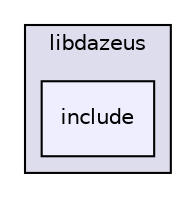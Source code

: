 digraph G {
  compound=true
  node [ fontsize="10", fontname="Helvetica"];
  edge [ labelfontsize="10", labelfontname="Helvetica"];
  subgraph clusterdir_40ca6315ddbcc6fcadb491a538df6a0b {
    graph [ bgcolor="#ddddee", pencolor="black", label="libdazeus" fontname="Helvetica", fontsize="10", URL="dir_40ca6315ddbcc6fcadb491a538df6a0b.html"]
  dir_b0ce9f1ef90a533d160b814cc7d0f4ad [shape=box, label="include", style="filled", fillcolor="#eeeeff", pencolor="black", URL="dir_b0ce9f1ef90a533d160b814cc7d0f4ad.html"];
  }
}
